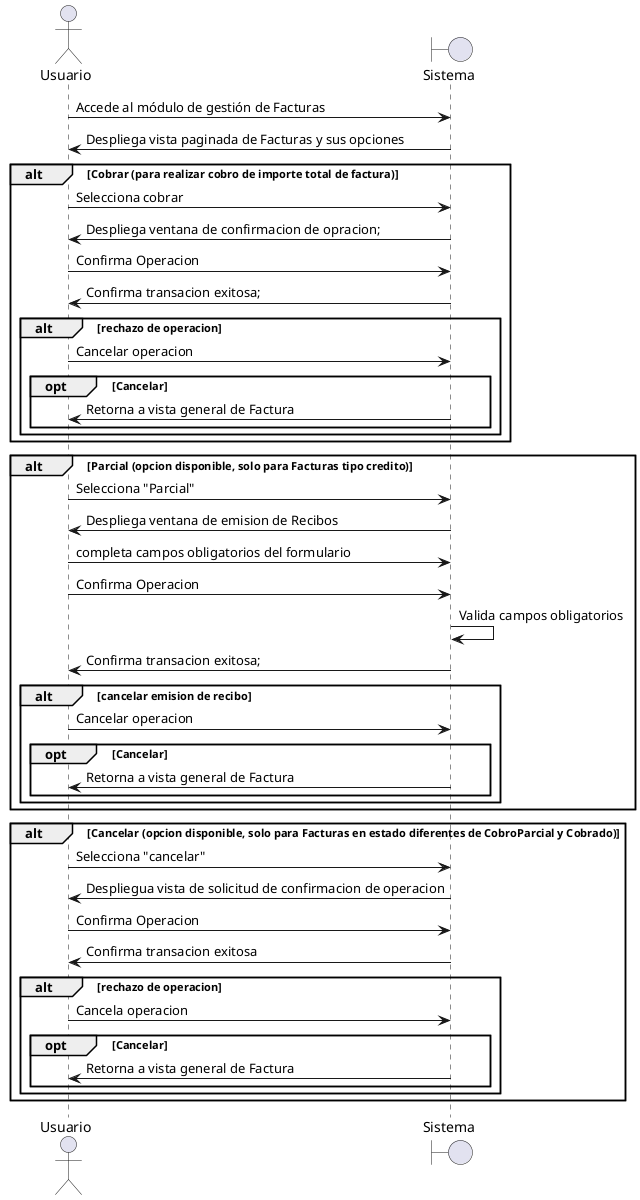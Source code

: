 @startuml
actor Usuario
boundary Sistema

Usuario -> Sistema : Accede al módulo de gestión de Facturas
Sistema -> Usuario : Despliega vista paginada de Facturas y sus opciones

alt Cobrar (para realizar cobro de importe total de factura)
    Usuario -> Sistema : Selecciona cobrar
    Sistema -> Usuario : Despliega ventana de confirmacion de opracion;
    Usuario -> Sistema : Confirma Operacion
    Sistema -> Usuario : Confirma transacion exitosa;
    alt rechazo de operacion
        Usuario -> Sistema : Cancelar operacion
        opt Cancelar
            Sistema -> Usuario : Retorna a vista general de Factura
        end
    end
end

alt Parcial (opcion disponible, solo para Facturas tipo credito)
    Usuario -> Sistema : Selecciona "Parcial"
    Sistema -> Usuario : Despliega ventana de emision de Recibos
    Usuario -> Sistema : completa campos obligatorios del formulario
    Usuario -> Sistema : Confirma Operacion
    Sistema -> Sistema : Valida campos obligatorios
    Sistema -> Usuario : Confirma transacion exitosa;
    alt cancelar emision de recibo
        Usuario -> Sistema : Cancelar operacion
        opt Cancelar
            Sistema -> Usuario : Retorna a vista general de Factura
        end
    end
end

alt Cancelar (opcion disponible, solo para Facturas en estado diferentes de CobroParcial y Cobrado)
    Usuario -> Sistema : Selecciona "cancelar"
    Sistema -> Usuario : Despliegua vista de solicitud de confirmacion de operacion
    Usuario -> Sistema : Confirma Operacion
    Sistema -> Usuario : Confirma transacion exitosa
    alt rechazo de operacion
        Usuario -> Sistema : Cancela operacion
        opt Cancelar
            Sistema -> Usuario : Retorna a vista general de Factura
        end
    end
end
@enduml